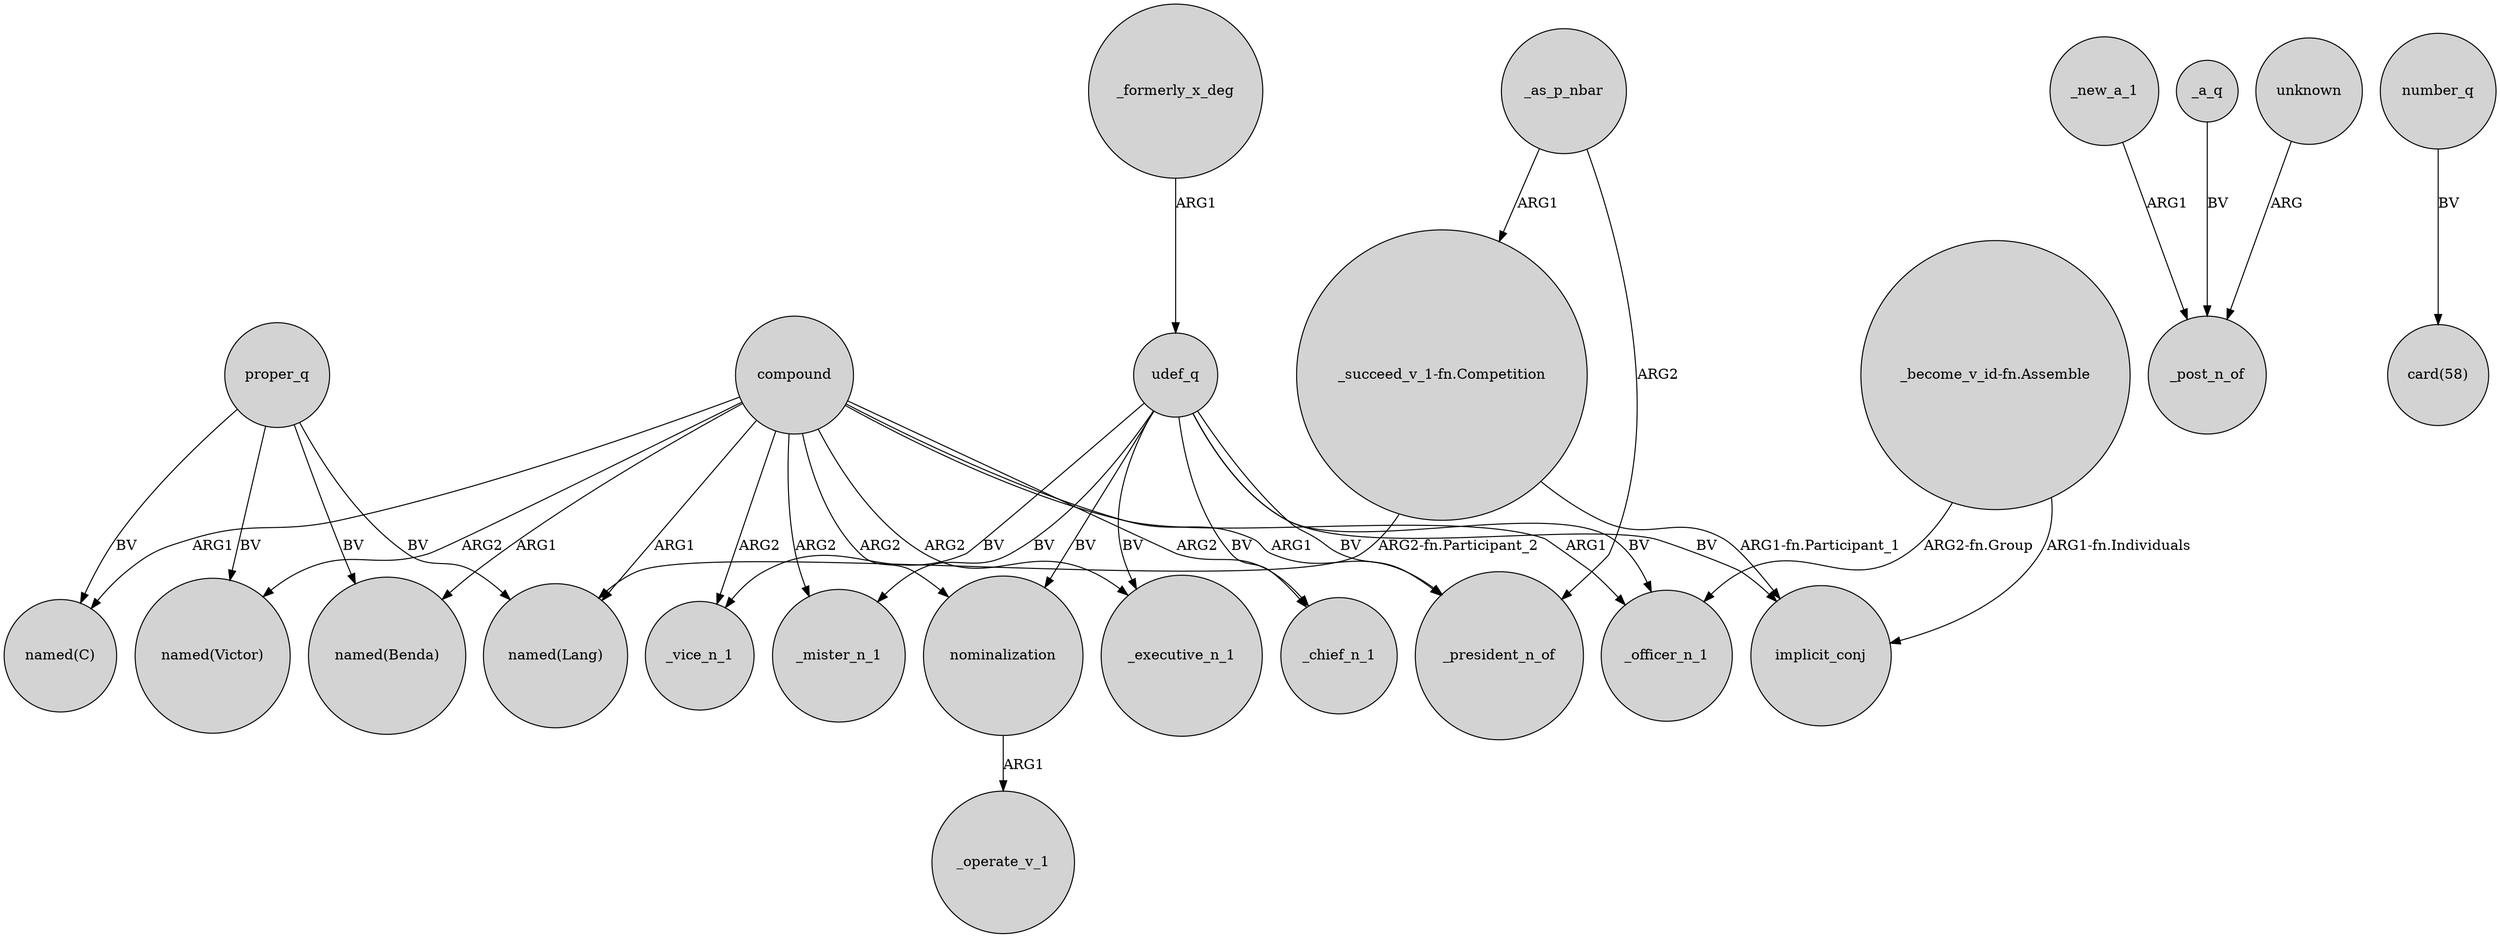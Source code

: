 digraph {
	node [shape=circle style=filled]
	compound -> _mister_n_1 [label=ARG2]
	proper_q -> "named(C)" [label=BV]
	compound -> _chief_n_1 [label=ARG2]
	_new_a_1 -> _post_n_of [label=ARG1]
	"_succeed_v_1-fn.Competition" -> implicit_conj [label="ARG1-fn.Participant_1"]
	proper_q -> "named(Victor)" [label=BV]
	_as_p_nbar -> "_succeed_v_1-fn.Competition" [label=ARG1]
	udef_q -> _chief_n_1 [label=BV]
	udef_q -> nominalization [label=BV]
	"_succeed_v_1-fn.Competition" -> "named(Lang)" [label="ARG2-fn.Participant_2"]
	_a_q -> _post_n_of [label=BV]
	nominalization -> _operate_v_1 [label=ARG1]
	compound -> "named(Victor)" [label=ARG2]
	compound -> "named(Benda)" [label=ARG1]
	udef_q -> _mister_n_1 [label=BV]
	number_q -> "card(58)" [label=BV]
	_formerly_x_deg -> udef_q [label=ARG1]
	compound -> nominalization [label=ARG2]
	udef_q -> _executive_n_1 [label=BV]
	udef_q -> _vice_n_1 [label=BV]
	unknown -> _post_n_of [label=ARG]
	"_become_v_id-fn.Assemble" -> _officer_n_1 [label="ARG2-fn.Group"]
	compound -> _officer_n_1 [label=ARG1]
	udef_q -> _officer_n_1 [label=BV]
	compound -> _vice_n_1 [label=ARG2]
	proper_q -> "named(Benda)" [label=BV]
	"_become_v_id-fn.Assemble" -> implicit_conj [label="ARG1-fn.Individuals"]
	compound -> _president_n_of [label=ARG1]
	proper_q -> "named(Lang)" [label=BV]
	compound -> "named(Lang)" [label=ARG1]
	udef_q -> _president_n_of [label=BV]
	udef_q -> implicit_conj [label=BV]
	compound -> _executive_n_1 [label=ARG2]
	_as_p_nbar -> _president_n_of [label=ARG2]
	compound -> "named(C)" [label=ARG1]
}
